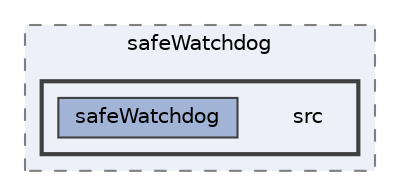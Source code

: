 digraph "src"
{
 // LATEX_PDF_SIZE
  bgcolor="transparent";
  edge [fontname=Helvetica,fontsize=10,labelfontname=Helvetica,labelfontsize=10];
  node [fontname=Helvetica,fontsize=10,shape=box,height=0.2,width=0.4];
  compound=true
  subgraph clusterdir_581ad80741a2b516545a066e5cb268d9 {
    graph [ bgcolor="#edf0f7", pencolor="grey50", label="safeWatchdog", fontname=Helvetica,fontsize=10 style="filled,dashed", URL="dir_581ad80741a2b516545a066e5cb268d9.html",tooltip=""]
  subgraph clusterdir_74ffa1f853c0834c9c9f52c4998b260b {
    graph [ bgcolor="#edf0f7", pencolor="grey25", label="", fontname=Helvetica,fontsize=10 style="filled,bold", URL="dir_74ffa1f853c0834c9c9f52c4998b260b.html",tooltip=""]
    dir_74ffa1f853c0834c9c9f52c4998b260b [shape=plaintext, label="src"];
  dir_b8c7f962d523669412730be9b9c6a6ec [label="safeWatchdog", fillcolor="#a2b4d6", color="grey25", style="filled", URL="dir_b8c7f962d523669412730be9b9c6a6ec.html",tooltip=""];
  }
  }
}
